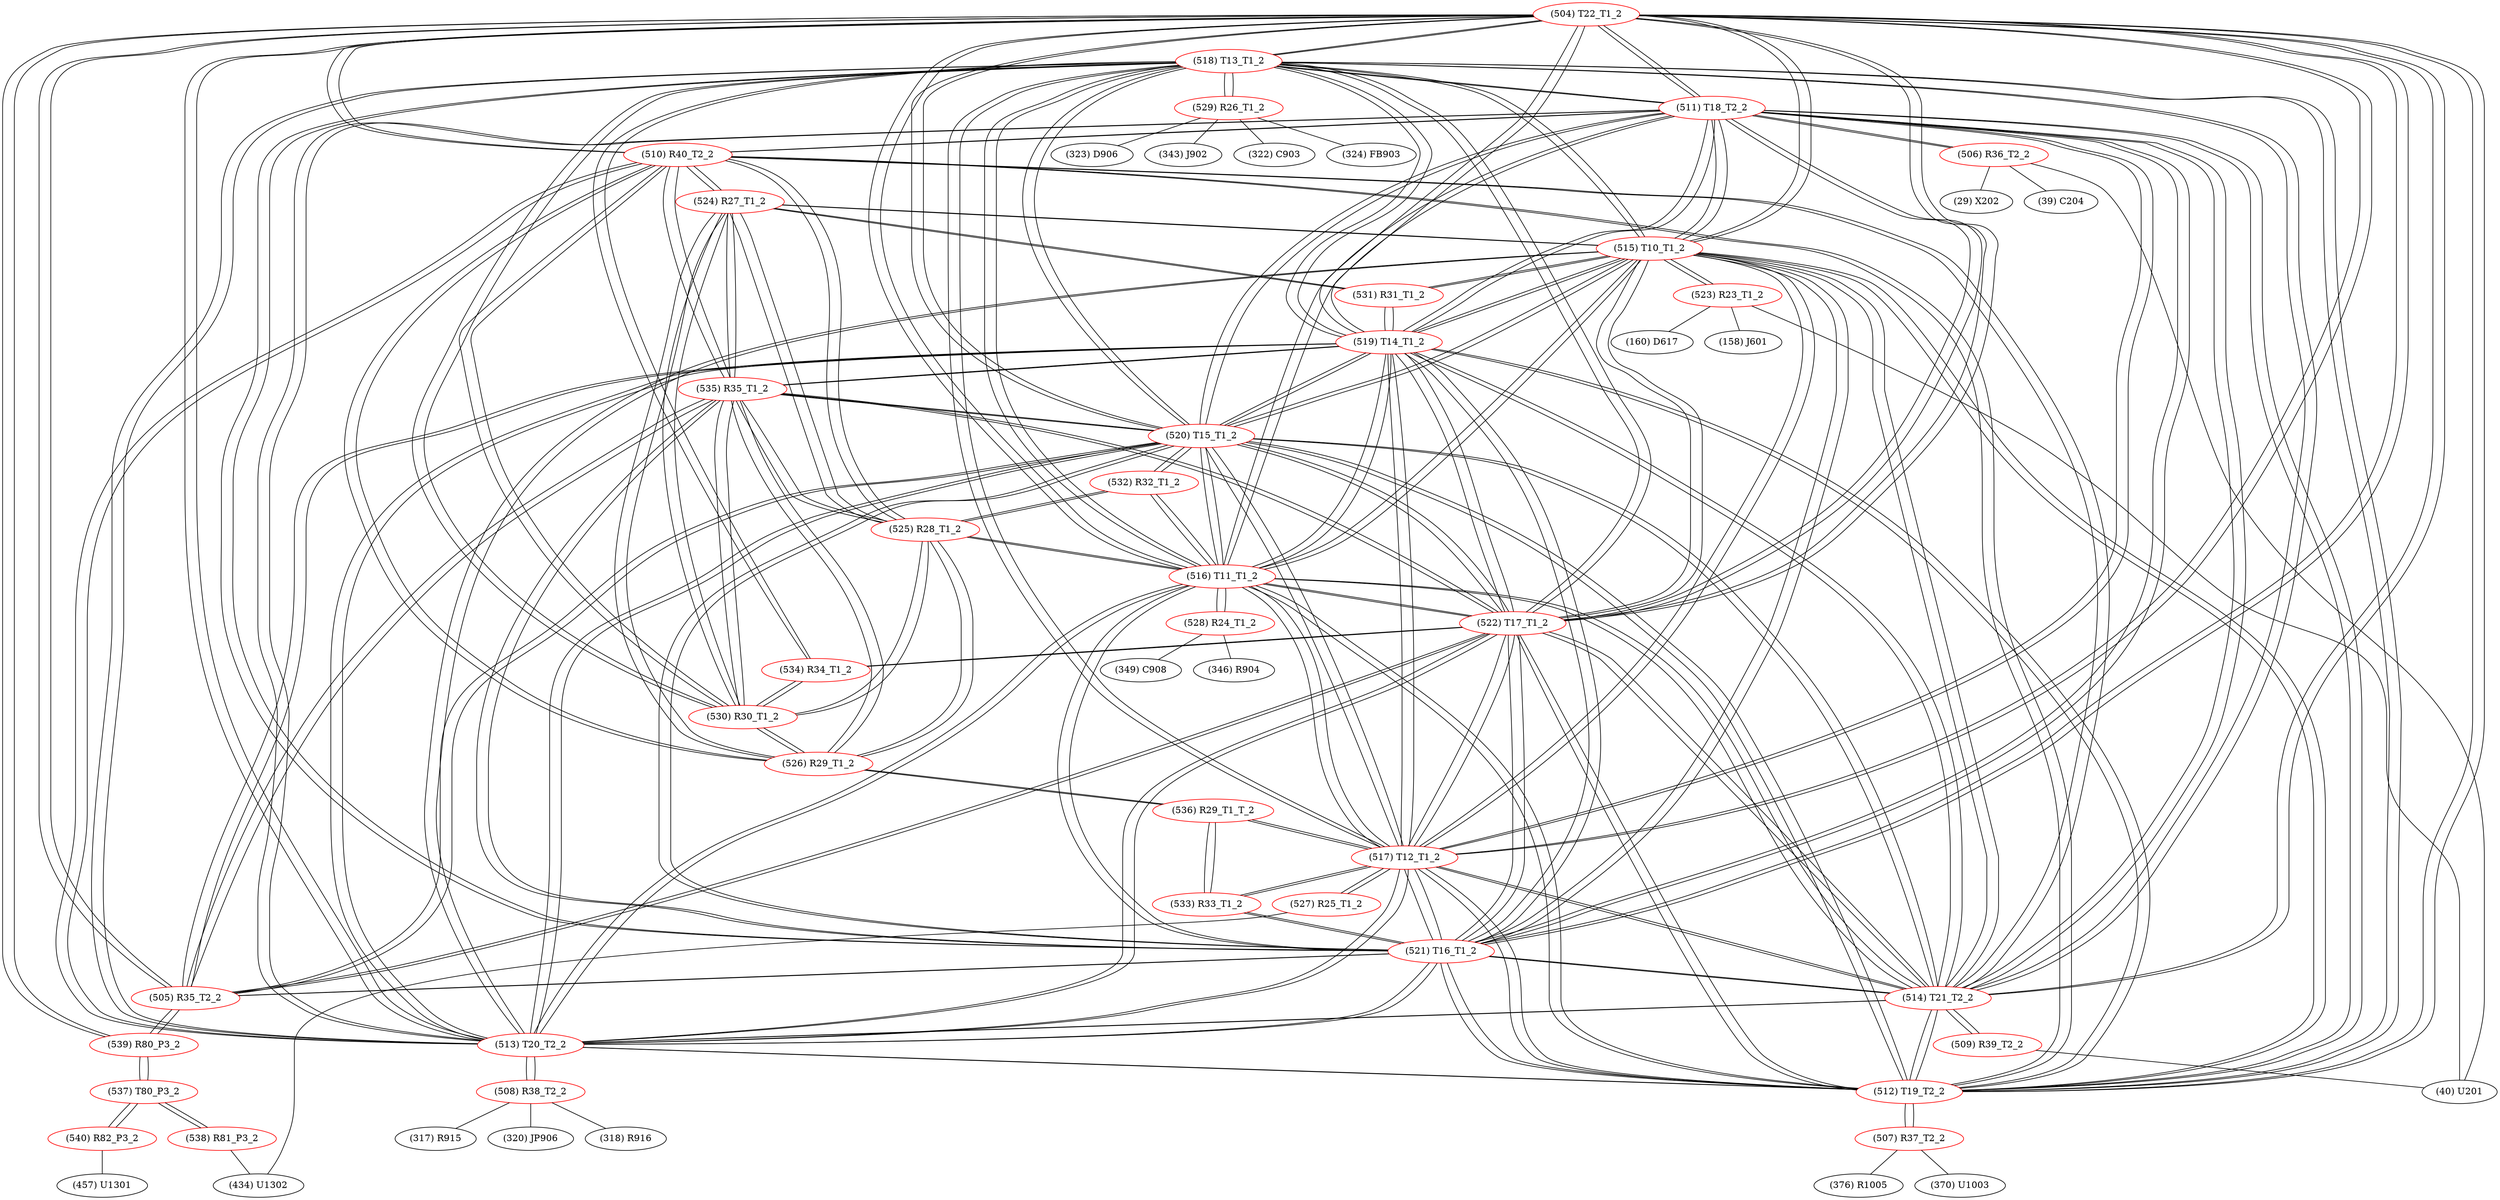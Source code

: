 graph {
	504 [label="(504) T22_T1_2" color=red]
	518 [label="(518) T13_T1_2"]
	511 [label="(511) T18_T2_2"]
	512 [label="(512) T19_T2_2"]
	517 [label="(517) T12_T1_2"]
	520 [label="(520) T15_T1_2"]
	519 [label="(519) T14_T1_2"]
	513 [label="(513) T20_T2_2"]
	514 [label="(514) T21_T2_2"]
	516 [label="(516) T11_T1_2"]
	515 [label="(515) T10_T1_2"]
	521 [label="(521) T16_T1_2"]
	522 [label="(522) T17_T1_2"]
	510 [label="(510) R40_T2_2"]
	539 [label="(539) R80_P3_2"]
	505 [label="(505) R35_T2_2"]
	505 [label="(505) R35_T2_2" color=red]
	520 [label="(520) T15_T1_2"]
	521 [label="(521) T16_T1_2"]
	519 [label="(519) T14_T1_2"]
	522 [label="(522) T17_T1_2"]
	535 [label="(535) R35_T1_2"]
	539 [label="(539) R80_P3_2"]
	504 [label="(504) T22_T1_2"]
	506 [label="(506) R36_T2_2" color=red]
	40 [label="(40) U201"]
	29 [label="(29) X202"]
	39 [label="(39) C204"]
	511 [label="(511) T18_T2_2"]
	507 [label="(507) R37_T2_2" color=red]
	376 [label="(376) R1005"]
	370 [label="(370) U1003"]
	512 [label="(512) T19_T2_2"]
	508 [label="(508) R38_T2_2" color=red]
	317 [label="(317) R915"]
	320 [label="(320) JP906"]
	318 [label="(318) R916"]
	513 [label="(513) T20_T2_2"]
	509 [label="(509) R39_T2_2" color=red]
	40 [label="(40) U201"]
	514 [label="(514) T21_T2_2"]
	510 [label="(510) R40_T2_2" color=red]
	512 [label="(512) T19_T2_2"]
	513 [label="(513) T20_T2_2"]
	514 [label="(514) T21_T2_2"]
	504 [label="(504) T22_T1_2"]
	511 [label="(511) T18_T2_2"]
	526 [label="(526) R29_T1_2"]
	525 [label="(525) R28_T1_2"]
	530 [label="(530) R30_T1_2"]
	524 [label="(524) R27_T1_2"]
	535 [label="(535) R35_T1_2"]
	511 [label="(511) T18_T2_2" color=red]
	518 [label="(518) T13_T1_2"]
	512 [label="(512) T19_T2_2"]
	517 [label="(517) T12_T1_2"]
	520 [label="(520) T15_T1_2"]
	519 [label="(519) T14_T1_2"]
	513 [label="(513) T20_T2_2"]
	514 [label="(514) T21_T2_2"]
	516 [label="(516) T11_T1_2"]
	515 [label="(515) T10_T1_2"]
	504 [label="(504) T22_T1_2"]
	521 [label="(521) T16_T1_2"]
	522 [label="(522) T17_T1_2"]
	510 [label="(510) R40_T2_2"]
	506 [label="(506) R36_T2_2"]
	512 [label="(512) T19_T2_2" color=red]
	518 [label="(518) T13_T1_2"]
	511 [label="(511) T18_T2_2"]
	517 [label="(517) T12_T1_2"]
	520 [label="(520) T15_T1_2"]
	519 [label="(519) T14_T1_2"]
	513 [label="(513) T20_T2_2"]
	514 [label="(514) T21_T2_2"]
	516 [label="(516) T11_T1_2"]
	515 [label="(515) T10_T1_2"]
	504 [label="(504) T22_T1_2"]
	521 [label="(521) T16_T1_2"]
	522 [label="(522) T17_T1_2"]
	510 [label="(510) R40_T2_2"]
	507 [label="(507) R37_T2_2"]
	513 [label="(513) T20_T2_2" color=red]
	518 [label="(518) T13_T1_2"]
	511 [label="(511) T18_T2_2"]
	512 [label="(512) T19_T2_2"]
	517 [label="(517) T12_T1_2"]
	520 [label="(520) T15_T1_2"]
	519 [label="(519) T14_T1_2"]
	514 [label="(514) T21_T2_2"]
	516 [label="(516) T11_T1_2"]
	515 [label="(515) T10_T1_2"]
	504 [label="(504) T22_T1_2"]
	521 [label="(521) T16_T1_2"]
	522 [label="(522) T17_T1_2"]
	510 [label="(510) R40_T2_2"]
	508 [label="(508) R38_T2_2"]
	514 [label="(514) T21_T2_2" color=red]
	518 [label="(518) T13_T1_2"]
	511 [label="(511) T18_T2_2"]
	512 [label="(512) T19_T2_2"]
	517 [label="(517) T12_T1_2"]
	520 [label="(520) T15_T1_2"]
	519 [label="(519) T14_T1_2"]
	513 [label="(513) T20_T2_2"]
	516 [label="(516) T11_T1_2"]
	515 [label="(515) T10_T1_2"]
	504 [label="(504) T22_T1_2"]
	521 [label="(521) T16_T1_2"]
	522 [label="(522) T17_T1_2"]
	510 [label="(510) R40_T2_2"]
	509 [label="(509) R39_T2_2"]
	515 [label="(515) T10_T1_2" color=red]
	518 [label="(518) T13_T1_2"]
	511 [label="(511) T18_T2_2"]
	512 [label="(512) T19_T2_2"]
	517 [label="(517) T12_T1_2"]
	520 [label="(520) T15_T1_2"]
	519 [label="(519) T14_T1_2"]
	513 [label="(513) T20_T2_2"]
	514 [label="(514) T21_T2_2"]
	516 [label="(516) T11_T1_2"]
	504 [label="(504) T22_T1_2"]
	521 [label="(521) T16_T1_2"]
	522 [label="(522) T17_T1_2"]
	523 [label="(523) R23_T1_2"]
	524 [label="(524) R27_T1_2"]
	531 [label="(531) R31_T1_2"]
	516 [label="(516) T11_T1_2" color=red]
	518 [label="(518) T13_T1_2"]
	511 [label="(511) T18_T2_2"]
	512 [label="(512) T19_T2_2"]
	517 [label="(517) T12_T1_2"]
	520 [label="(520) T15_T1_2"]
	519 [label="(519) T14_T1_2"]
	513 [label="(513) T20_T2_2"]
	514 [label="(514) T21_T2_2"]
	515 [label="(515) T10_T1_2"]
	504 [label="(504) T22_T1_2"]
	521 [label="(521) T16_T1_2"]
	522 [label="(522) T17_T1_2"]
	528 [label="(528) R24_T1_2"]
	532 [label="(532) R32_T1_2"]
	525 [label="(525) R28_T1_2"]
	517 [label="(517) T12_T1_2" color=red]
	518 [label="(518) T13_T1_2"]
	511 [label="(511) T18_T2_2"]
	512 [label="(512) T19_T2_2"]
	520 [label="(520) T15_T1_2"]
	519 [label="(519) T14_T1_2"]
	513 [label="(513) T20_T2_2"]
	514 [label="(514) T21_T2_2"]
	516 [label="(516) T11_T1_2"]
	515 [label="(515) T10_T1_2"]
	504 [label="(504) T22_T1_2"]
	521 [label="(521) T16_T1_2"]
	522 [label="(522) T17_T1_2"]
	533 [label="(533) R33_T1_2"]
	536 [label="(536) R29_T1_T_2"]
	527 [label="(527) R25_T1_2"]
	518 [label="(518) T13_T1_2" color=red]
	511 [label="(511) T18_T2_2"]
	512 [label="(512) T19_T2_2"]
	517 [label="(517) T12_T1_2"]
	520 [label="(520) T15_T1_2"]
	519 [label="(519) T14_T1_2"]
	513 [label="(513) T20_T2_2"]
	514 [label="(514) T21_T2_2"]
	516 [label="(516) T11_T1_2"]
	515 [label="(515) T10_T1_2"]
	504 [label="(504) T22_T1_2"]
	521 [label="(521) T16_T1_2"]
	522 [label="(522) T17_T1_2"]
	530 [label="(530) R30_T1_2"]
	534 [label="(534) R34_T1_2"]
	529 [label="(529) R26_T1_2"]
	519 [label="(519) T14_T1_2" color=red]
	518 [label="(518) T13_T1_2"]
	511 [label="(511) T18_T2_2"]
	512 [label="(512) T19_T2_2"]
	517 [label="(517) T12_T1_2"]
	520 [label="(520) T15_T1_2"]
	513 [label="(513) T20_T2_2"]
	514 [label="(514) T21_T2_2"]
	516 [label="(516) T11_T1_2"]
	515 [label="(515) T10_T1_2"]
	504 [label="(504) T22_T1_2"]
	521 [label="(521) T16_T1_2"]
	522 [label="(522) T17_T1_2"]
	505 [label="(505) R35_T2_2"]
	535 [label="(535) R35_T1_2"]
	531 [label="(531) R31_T1_2"]
	520 [label="(520) T15_T1_2" color=red]
	518 [label="(518) T13_T1_2"]
	511 [label="(511) T18_T2_2"]
	512 [label="(512) T19_T2_2"]
	517 [label="(517) T12_T1_2"]
	519 [label="(519) T14_T1_2"]
	513 [label="(513) T20_T2_2"]
	514 [label="(514) T21_T2_2"]
	516 [label="(516) T11_T1_2"]
	515 [label="(515) T10_T1_2"]
	504 [label="(504) T22_T1_2"]
	521 [label="(521) T16_T1_2"]
	522 [label="(522) T17_T1_2"]
	505 [label="(505) R35_T2_2"]
	535 [label="(535) R35_T1_2"]
	532 [label="(532) R32_T1_2"]
	521 [label="(521) T16_T1_2" color=red]
	518 [label="(518) T13_T1_2"]
	511 [label="(511) T18_T2_2"]
	512 [label="(512) T19_T2_2"]
	517 [label="(517) T12_T1_2"]
	520 [label="(520) T15_T1_2"]
	519 [label="(519) T14_T1_2"]
	513 [label="(513) T20_T2_2"]
	514 [label="(514) T21_T2_2"]
	516 [label="(516) T11_T1_2"]
	515 [label="(515) T10_T1_2"]
	504 [label="(504) T22_T1_2"]
	522 [label="(522) T17_T1_2"]
	505 [label="(505) R35_T2_2"]
	535 [label="(535) R35_T1_2"]
	533 [label="(533) R33_T1_2"]
	522 [label="(522) T17_T1_2" color=red]
	518 [label="(518) T13_T1_2"]
	511 [label="(511) T18_T2_2"]
	512 [label="(512) T19_T2_2"]
	517 [label="(517) T12_T1_2"]
	520 [label="(520) T15_T1_2"]
	519 [label="(519) T14_T1_2"]
	513 [label="(513) T20_T2_2"]
	514 [label="(514) T21_T2_2"]
	516 [label="(516) T11_T1_2"]
	515 [label="(515) T10_T1_2"]
	504 [label="(504) T22_T1_2"]
	521 [label="(521) T16_T1_2"]
	505 [label="(505) R35_T2_2"]
	535 [label="(535) R35_T1_2"]
	534 [label="(534) R34_T1_2"]
	523 [label="(523) R23_T1_2" color=red]
	40 [label="(40) U201"]
	160 [label="(160) D617"]
	158 [label="(158) J601"]
	515 [label="(515) T10_T1_2"]
	524 [label="(524) R27_T1_2" color=red]
	510 [label="(510) R40_T2_2"]
	526 [label="(526) R29_T1_2"]
	525 [label="(525) R28_T1_2"]
	530 [label="(530) R30_T1_2"]
	535 [label="(535) R35_T1_2"]
	515 [label="(515) T10_T1_2"]
	531 [label="(531) R31_T1_2"]
	525 [label="(525) R28_T1_2" color=red]
	510 [label="(510) R40_T2_2"]
	526 [label="(526) R29_T1_2"]
	530 [label="(530) R30_T1_2"]
	524 [label="(524) R27_T1_2"]
	535 [label="(535) R35_T1_2"]
	532 [label="(532) R32_T1_2"]
	516 [label="(516) T11_T1_2"]
	526 [label="(526) R29_T1_2" color=red]
	510 [label="(510) R40_T2_2"]
	525 [label="(525) R28_T1_2"]
	530 [label="(530) R30_T1_2"]
	524 [label="(524) R27_T1_2"]
	535 [label="(535) R35_T1_2"]
	536 [label="(536) R29_T1_T_2"]
	527 [label="(527) R25_T1_2" color=red]
	434 [label="(434) U1302"]
	517 [label="(517) T12_T1_2"]
	528 [label="(528) R24_T1_2" color=red]
	346 [label="(346) R904"]
	349 [label="(349) C908"]
	516 [label="(516) T11_T1_2"]
	529 [label="(529) R26_T1_2" color=red]
	322 [label="(322) C903"]
	324 [label="(324) FB903"]
	323 [label="(323) D906"]
	343 [label="(343) J902"]
	518 [label="(518) T13_T1_2"]
	530 [label="(530) R30_T1_2" color=red]
	510 [label="(510) R40_T2_2"]
	526 [label="(526) R29_T1_2"]
	525 [label="(525) R28_T1_2"]
	524 [label="(524) R27_T1_2"]
	535 [label="(535) R35_T1_2"]
	534 [label="(534) R34_T1_2"]
	518 [label="(518) T13_T1_2"]
	531 [label="(531) R31_T1_2" color=red]
	524 [label="(524) R27_T1_2"]
	515 [label="(515) T10_T1_2"]
	519 [label="(519) T14_T1_2"]
	532 [label="(532) R32_T1_2" color=red]
	520 [label="(520) T15_T1_2"]
	516 [label="(516) T11_T1_2"]
	525 [label="(525) R28_T1_2"]
	533 [label="(533) R33_T1_2" color=red]
	521 [label="(521) T16_T1_2"]
	517 [label="(517) T12_T1_2"]
	536 [label="(536) R29_T1_T_2"]
	534 [label="(534) R34_T1_2" color=red]
	522 [label="(522) T17_T1_2"]
	530 [label="(530) R30_T1_2"]
	518 [label="(518) T13_T1_2"]
	535 [label="(535) R35_T1_2" color=red]
	520 [label="(520) T15_T1_2"]
	521 [label="(521) T16_T1_2"]
	519 [label="(519) T14_T1_2"]
	522 [label="(522) T17_T1_2"]
	505 [label="(505) R35_T2_2"]
	510 [label="(510) R40_T2_2"]
	526 [label="(526) R29_T1_2"]
	525 [label="(525) R28_T1_2"]
	530 [label="(530) R30_T1_2"]
	524 [label="(524) R27_T1_2"]
	536 [label="(536) R29_T1_T_2" color=red]
	533 [label="(533) R33_T1_2"]
	517 [label="(517) T12_T1_2"]
	526 [label="(526) R29_T1_2"]
	537 [label="(537) T80_P3_2" color=red]
	538 [label="(538) R81_P3_2"]
	540 [label="(540) R82_P3_2"]
	539 [label="(539) R80_P3_2"]
	538 [label="(538) R81_P3_2" color=red]
	434 [label="(434) U1302"]
	537 [label="(537) T80_P3_2"]
	539 [label="(539) R80_P3_2" color=red]
	504 [label="(504) T22_T1_2"]
	505 [label="(505) R35_T2_2"]
	537 [label="(537) T80_P3_2"]
	540 [label="(540) R82_P3_2" color=red]
	457 [label="(457) U1301"]
	537 [label="(537) T80_P3_2"]
	504 -- 518
	504 -- 511
	504 -- 512
	504 -- 517
	504 -- 520
	504 -- 519
	504 -- 513
	504 -- 514
	504 -- 516
	504 -- 515
	504 -- 521
	504 -- 522
	504 -- 510
	504 -- 539
	504 -- 505
	505 -- 520
	505 -- 521
	505 -- 519
	505 -- 522
	505 -- 535
	505 -- 539
	505 -- 504
	506 -- 40
	506 -- 29
	506 -- 39
	506 -- 511
	507 -- 376
	507 -- 370
	507 -- 512
	508 -- 317
	508 -- 320
	508 -- 318
	508 -- 513
	509 -- 40
	509 -- 514
	510 -- 512
	510 -- 513
	510 -- 514
	510 -- 504
	510 -- 511
	510 -- 526
	510 -- 525
	510 -- 530
	510 -- 524
	510 -- 535
	511 -- 518
	511 -- 512
	511 -- 517
	511 -- 520
	511 -- 519
	511 -- 513
	511 -- 514
	511 -- 516
	511 -- 515
	511 -- 504
	511 -- 521
	511 -- 522
	511 -- 510
	511 -- 506
	512 -- 518
	512 -- 511
	512 -- 517
	512 -- 520
	512 -- 519
	512 -- 513
	512 -- 514
	512 -- 516
	512 -- 515
	512 -- 504
	512 -- 521
	512 -- 522
	512 -- 510
	512 -- 507
	513 -- 518
	513 -- 511
	513 -- 512
	513 -- 517
	513 -- 520
	513 -- 519
	513 -- 514
	513 -- 516
	513 -- 515
	513 -- 504
	513 -- 521
	513 -- 522
	513 -- 510
	513 -- 508
	514 -- 518
	514 -- 511
	514 -- 512
	514 -- 517
	514 -- 520
	514 -- 519
	514 -- 513
	514 -- 516
	514 -- 515
	514 -- 504
	514 -- 521
	514 -- 522
	514 -- 510
	514 -- 509
	515 -- 518
	515 -- 511
	515 -- 512
	515 -- 517
	515 -- 520
	515 -- 519
	515 -- 513
	515 -- 514
	515 -- 516
	515 -- 504
	515 -- 521
	515 -- 522
	515 -- 523
	515 -- 524
	515 -- 531
	516 -- 518
	516 -- 511
	516 -- 512
	516 -- 517
	516 -- 520
	516 -- 519
	516 -- 513
	516 -- 514
	516 -- 515
	516 -- 504
	516 -- 521
	516 -- 522
	516 -- 528
	516 -- 532
	516 -- 525
	517 -- 518
	517 -- 511
	517 -- 512
	517 -- 520
	517 -- 519
	517 -- 513
	517 -- 514
	517 -- 516
	517 -- 515
	517 -- 504
	517 -- 521
	517 -- 522
	517 -- 533
	517 -- 536
	517 -- 527
	518 -- 511
	518 -- 512
	518 -- 517
	518 -- 520
	518 -- 519
	518 -- 513
	518 -- 514
	518 -- 516
	518 -- 515
	518 -- 504
	518 -- 521
	518 -- 522
	518 -- 530
	518 -- 534
	518 -- 529
	519 -- 518
	519 -- 511
	519 -- 512
	519 -- 517
	519 -- 520
	519 -- 513
	519 -- 514
	519 -- 516
	519 -- 515
	519 -- 504
	519 -- 521
	519 -- 522
	519 -- 505
	519 -- 535
	519 -- 531
	520 -- 518
	520 -- 511
	520 -- 512
	520 -- 517
	520 -- 519
	520 -- 513
	520 -- 514
	520 -- 516
	520 -- 515
	520 -- 504
	520 -- 521
	520 -- 522
	520 -- 505
	520 -- 535
	520 -- 532
	521 -- 518
	521 -- 511
	521 -- 512
	521 -- 517
	521 -- 520
	521 -- 519
	521 -- 513
	521 -- 514
	521 -- 516
	521 -- 515
	521 -- 504
	521 -- 522
	521 -- 505
	521 -- 535
	521 -- 533
	522 -- 518
	522 -- 511
	522 -- 512
	522 -- 517
	522 -- 520
	522 -- 519
	522 -- 513
	522 -- 514
	522 -- 516
	522 -- 515
	522 -- 504
	522 -- 521
	522 -- 505
	522 -- 535
	522 -- 534
	523 -- 40
	523 -- 160
	523 -- 158
	523 -- 515
	524 -- 510
	524 -- 526
	524 -- 525
	524 -- 530
	524 -- 535
	524 -- 515
	524 -- 531
	525 -- 510
	525 -- 526
	525 -- 530
	525 -- 524
	525 -- 535
	525 -- 532
	525 -- 516
	526 -- 510
	526 -- 525
	526 -- 530
	526 -- 524
	526 -- 535
	526 -- 536
	527 -- 434
	527 -- 517
	528 -- 346
	528 -- 349
	528 -- 516
	529 -- 322
	529 -- 324
	529 -- 323
	529 -- 343
	529 -- 518
	530 -- 510
	530 -- 526
	530 -- 525
	530 -- 524
	530 -- 535
	530 -- 534
	530 -- 518
	531 -- 524
	531 -- 515
	531 -- 519
	532 -- 520
	532 -- 516
	532 -- 525
	533 -- 521
	533 -- 517
	533 -- 536
	534 -- 522
	534 -- 530
	534 -- 518
	535 -- 520
	535 -- 521
	535 -- 519
	535 -- 522
	535 -- 505
	535 -- 510
	535 -- 526
	535 -- 525
	535 -- 530
	535 -- 524
	536 -- 533
	536 -- 517
	536 -- 526
	537 -- 538
	537 -- 540
	537 -- 539
	538 -- 434
	538 -- 537
	539 -- 504
	539 -- 505
	539 -- 537
	540 -- 457
	540 -- 537
}